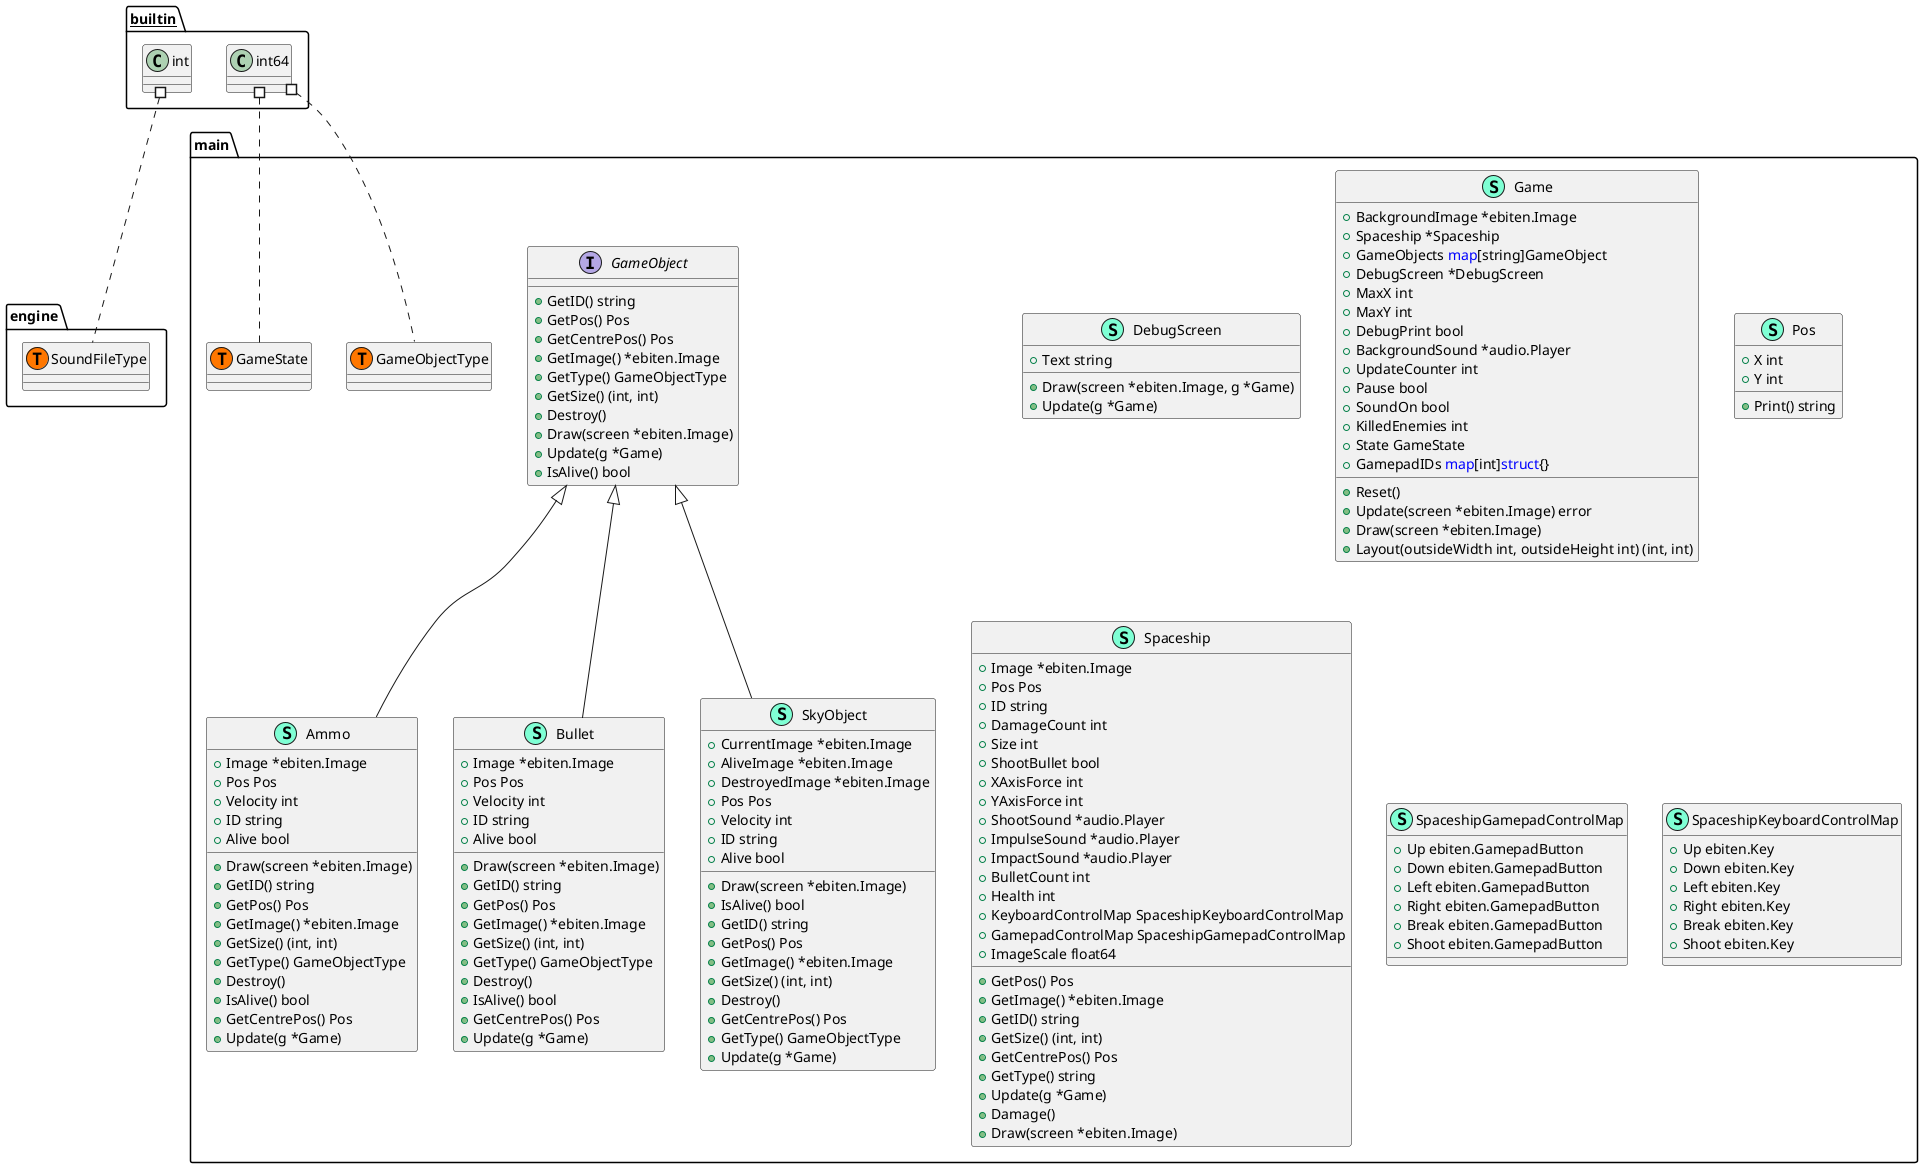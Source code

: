 @startuml
namespace engine {
    class engine.SoundFileType << (T, #FF7700) >>  {
    }
}


namespace main {
    class Ammo << (S,Aquamarine) >> {
        + Image *ebiten.Image
        + Pos Pos
        + Velocity int
        + ID string
        + Alive bool

        + Draw(screen *ebiten.Image) 
        + GetID() string
        + GetPos() Pos
        + GetImage() *ebiten.Image
        + GetSize() (int, int)
        + GetType() GameObjectType
        + Destroy() 
        + IsAlive() bool
        + GetCentrePos() Pos
        + Update(g *Game) 

    }
    class Bullet << (S,Aquamarine) >> {
        + Image *ebiten.Image
        + Pos Pos
        + Velocity int
        + ID string
        + Alive bool

        + Draw(screen *ebiten.Image) 
        + GetID() string
        + GetPos() Pos
        + GetImage() *ebiten.Image
        + GetSize() (int, int)
        + GetType() GameObjectType
        + Destroy() 
        + IsAlive() bool
        + GetCentrePos() Pos
        + Update(g *Game) 

    }
    class DebugScreen << (S,Aquamarine) >> {
        + Text string

        + Draw(screen *ebiten.Image, g *Game) 
        + Update(g *Game) 

    }
    class Game << (S,Aquamarine) >> {
        + BackgroundImage *ebiten.Image
        + Spaceship *Spaceship
        + GameObjects <font color=blue>map</font>[string]GameObject
        + DebugScreen *DebugScreen
        + MaxX int
        + MaxY int
        + DebugPrint bool
        + BackgroundSound *audio.Player
        + UpdateCounter int
        + Pause bool
        + SoundOn bool
        + KilledEnemies int
        + State GameState
        + GamepadIDs <font color=blue>map</font>[int]<font color=blue>struct</font>{}

        + Reset() 
        + Update(screen *ebiten.Image) error
        + Draw(screen *ebiten.Image) 
        + Layout(outsideWidth int, outsideHeight int) (int, int)

    }
    interface GameObject  {
        + GetID() string
        + GetPos() Pos
        + GetCentrePos() Pos
        + GetImage() *ebiten.Image
        + GetType() GameObjectType
        + GetSize() (int, int)
        + Destroy() 
        + Draw(screen *ebiten.Image) 
        + Update(g *Game) 
        + IsAlive() bool

    }
    class Pos << (S,Aquamarine) >> {
        + X int
        + Y int

        + Print() string

    }
    class SkyObject << (S,Aquamarine) >> {
        + CurrentImage *ebiten.Image
        + AliveImage *ebiten.Image
        + DestroyedImage *ebiten.Image
        + Pos Pos
        + Velocity int
        + ID string
        + Alive bool

        + Draw(screen *ebiten.Image) 
        + IsAlive() bool
        + GetID() string
        + GetPos() Pos
        + GetImage() *ebiten.Image
        + GetSize() (int, int)
        + Destroy() 
        + GetCentrePos() Pos
        + GetType() GameObjectType
        + Update(g *Game) 

    }
    class Spaceship << (S,Aquamarine) >> {
        + Image *ebiten.Image
        + Pos Pos
        + ID string
        + DamageCount int
        + Size int
        + ShootBullet bool
        + XAxisForce int
        + YAxisForce int
        + ShootSound *audio.Player
        + ImpulseSound *audio.Player
        + ImpactSound *audio.Player
        + BulletCount int
        + Health int
        + KeyboardControlMap SpaceshipKeyboardControlMap
        + GamepadControlMap SpaceshipGamepadControlMap
        + ImageScale float64

        + GetPos() Pos
        + GetImage() *ebiten.Image
        + GetID() string
        + GetSize() (int, int)
        + GetCentrePos() Pos
        + GetType() string
        + Update(g *Game) 
        + Damage() 
        + Draw(screen *ebiten.Image) 

    }
    class SpaceshipGamepadControlMap << (S,Aquamarine) >> {
        + Up ebiten.GamepadButton
        + Down ebiten.GamepadButton
        + Left ebiten.GamepadButton
        + Right ebiten.GamepadButton
        + Break ebiten.GamepadButton
        + Shoot ebiten.GamepadButton

    }
    class SpaceshipKeyboardControlMap << (S,Aquamarine) >> {
        + Up ebiten.Key
        + Down ebiten.Key
        + Left ebiten.Key
        + Right ebiten.Key
        + Break ebiten.Key
        + Shoot ebiten.Key

    }
    class main.GameObjectType << (T, #FF7700) >>  {
    }
    class main.GameState << (T, #FF7700) >>  {
    }
}

"main.GameObject" <|-- "main.Ammo"
"main.GameObject" <|-- "main.Bullet"
"main.GameObject" <|-- "main.SkyObject"

"__builtin__.int" #.. "engine.SoundFileType"
"__builtin__.int64" #.. "main.GameObjectType"
"__builtin__.int64" #.. "main.GameState"
@enduml
